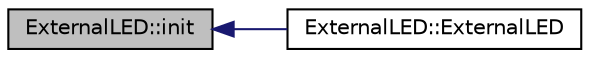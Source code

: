 digraph "ExternalLED::init"
{
 // INTERACTIVE_SVG=YES
  edge [fontname="Helvetica",fontsize="10",labelfontname="Helvetica",labelfontsize="10"];
  node [fontname="Helvetica",fontsize="10",shape=record];
  rankdir="LR";
  Node1 [label="ExternalLED::init",height=0.2,width=0.4,color="black", fillcolor="grey75", style="filled", fontcolor="black"];
  Node1 -> Node2 [dir="back",color="midnightblue",fontsize="10",style="solid",fontname="Helvetica"];
  Node2 [label="ExternalLED::ExternalLED",height=0.2,width=0.4,color="black", fillcolor="white", style="filled",URL="$classExternalLED.html#ab40ed99d3b5bfbb5da3b41b75610d32f"];
}
